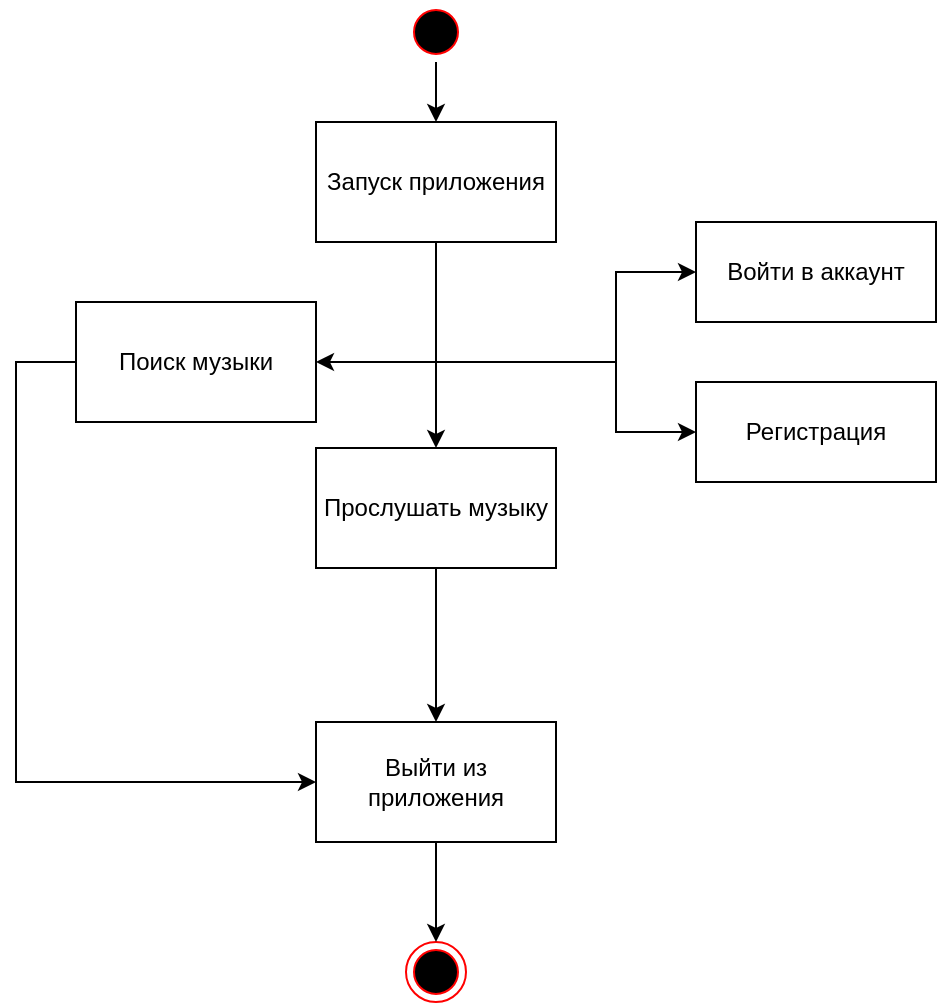 <mxfile version="20.8.16" type="device"><diagram name="Страница 1" id="K_nZ64Utd5DLflTbeKIy"><mxGraphModel dx="1020" dy="542" grid="1" gridSize="10" guides="1" tooltips="1" connect="1" arrows="1" fold="1" page="1" pageScale="1" pageWidth="827" pageHeight="1169" math="0" shadow="0"><root><mxCell id="0"/><mxCell id="1" parent="0"/><mxCell id="NYu8AcVOIsEXXXueLIA_-4" value="" style="edgeStyle=orthogonalEdgeStyle;rounded=0;orthogonalLoop=1;jettySize=auto;html=1;entryX=1;entryY=0.5;entryDx=0;entryDy=0;" parent="1" source="NYu8AcVOIsEXXXueLIA_-7" target="NYu8AcVOIsEXXXueLIA_-17" edge="1"><mxGeometry relative="1" as="geometry"><mxPoint x="290" y="160" as="targetPoint"/></mxGeometry></mxCell><mxCell id="NYu8AcVOIsEXXXueLIA_-5" style="edgeStyle=orthogonalEdgeStyle;rounded=0;orthogonalLoop=1;jettySize=auto;html=1;entryX=0.5;entryY=0;entryDx=0;entryDy=0;" parent="1" source="NYu8AcVOIsEXXXueLIA_-7" target="NYu8AcVOIsEXXXueLIA_-9" edge="1"><mxGeometry relative="1" as="geometry"/></mxCell><mxCell id="NYu8AcVOIsEXXXueLIA_-6" style="edgeStyle=orthogonalEdgeStyle;rounded=0;orthogonalLoop=1;jettySize=auto;html=1;entryX=0;entryY=0.5;entryDx=0;entryDy=0;" parent="1" source="NYu8AcVOIsEXXXueLIA_-7" target="NYu8AcVOIsEXXXueLIA_-10" edge="1"><mxGeometry relative="1" as="geometry"><Array as="points"><mxPoint x="290" y="180"/><mxPoint x="380" y="180"/><mxPoint x="380" y="135"/></Array></mxGeometry></mxCell><mxCell id="NYu8AcVOIsEXXXueLIA_-34" style="edgeStyle=orthogonalEdgeStyle;rounded=0;orthogonalLoop=1;jettySize=auto;html=1;entryX=0;entryY=0.5;entryDx=0;entryDy=0;" parent="1" source="NYu8AcVOIsEXXXueLIA_-7" edge="1"><mxGeometry relative="1" as="geometry"><mxPoint x="420" y="215" as="targetPoint"/><Array as="points"><mxPoint x="290" y="180"/><mxPoint x="380" y="180"/><mxPoint x="380" y="215"/></Array></mxGeometry></mxCell><mxCell id="NYu8AcVOIsEXXXueLIA_-7" value="Запуск приложения" style="rounded=0;whiteSpace=wrap;html=1;" parent="1" vertex="1"><mxGeometry x="230" y="60" width="120" height="60" as="geometry"/></mxCell><mxCell id="gNkD2l2tRffT2OGlJnD8-3" style="edgeStyle=orthogonalEdgeStyle;rounded=0;orthogonalLoop=1;jettySize=auto;html=1;entryX=0.5;entryY=0;entryDx=0;entryDy=0;" edge="1" parent="1" source="NYu8AcVOIsEXXXueLIA_-9" target="gNkD2l2tRffT2OGlJnD8-1"><mxGeometry relative="1" as="geometry"/></mxCell><mxCell id="NYu8AcVOIsEXXXueLIA_-9" value="Прослушать музыку" style="whiteSpace=wrap;html=1;fillColor=rgb(255, 255, 255);strokeColor=rgb(0, 0, 0);fontColor=rgb(0, 0, 0);rounded=0;" parent="1" vertex="1"><mxGeometry x="230" y="223" width="120" height="60" as="geometry"/></mxCell><mxCell id="NYu8AcVOIsEXXXueLIA_-10" value="Войти в аккаунт" style="html=1;whiteSpace=wrap;" parent="1" vertex="1"><mxGeometry x="420" y="110" width="120" height="50" as="geometry"/></mxCell><mxCell id="gNkD2l2tRffT2OGlJnD8-2" style="edgeStyle=orthogonalEdgeStyle;rounded=0;orthogonalLoop=1;jettySize=auto;html=1;entryX=0;entryY=0.5;entryDx=0;entryDy=0;" edge="1" parent="1" source="NYu8AcVOIsEXXXueLIA_-17" target="gNkD2l2tRffT2OGlJnD8-1"><mxGeometry relative="1" as="geometry"><Array as="points"><mxPoint x="80" y="180"/><mxPoint x="80" y="390"/></Array></mxGeometry></mxCell><mxCell id="NYu8AcVOIsEXXXueLIA_-17" value="Поиск музыки" style="whiteSpace=wrap;html=1;fillColor=rgb(255, 255, 255);strokeColor=rgb(0, 0, 0);fontColor=rgb(0, 0, 0);rounded=0;" parent="1" vertex="1"><mxGeometry x="110" y="150" width="120" height="60" as="geometry"/></mxCell><mxCell id="NYu8AcVOIsEXXXueLIA_-18" value="" style="ellipse;html=1;shape=endState;fillColor=#000000;strokeColor=#ff0000;" parent="1" vertex="1"><mxGeometry x="275" y="470" width="30" height="30" as="geometry"/></mxCell><mxCell id="NYu8AcVOIsEXXXueLIA_-22" value="Регистрация" style="whiteSpace=wrap;html=1;fillColor=rgb(255, 255, 255);strokeColor=rgb(0, 0, 0);fontColor=rgb(0, 0, 0);" parent="1" vertex="1"><mxGeometry x="420" y="190" width="120" height="50" as="geometry"/></mxCell><mxCell id="NYu8AcVOIsEXXXueLIA_-25" style="edgeStyle=orthogonalEdgeStyle;rounded=0;orthogonalLoop=1;jettySize=auto;html=1;entryX=0.5;entryY=0;entryDx=0;entryDy=0;" parent="1" source="NYu8AcVOIsEXXXueLIA_-26" target="NYu8AcVOIsEXXXueLIA_-7" edge="1"><mxGeometry relative="1" as="geometry"/></mxCell><mxCell id="NYu8AcVOIsEXXXueLIA_-26" value="" style="ellipse;html=1;shape=startState;fillColor=#000000;strokeColor=#ff0000;" parent="1" vertex="1"><mxGeometry x="275" width="30" height="30" as="geometry"/></mxCell><mxCell id="gNkD2l2tRffT2OGlJnD8-4" style="edgeStyle=orthogonalEdgeStyle;rounded=0;orthogonalLoop=1;jettySize=auto;html=1;entryX=0.5;entryY=0;entryDx=0;entryDy=0;" edge="1" parent="1" source="gNkD2l2tRffT2OGlJnD8-1" target="NYu8AcVOIsEXXXueLIA_-18"><mxGeometry relative="1" as="geometry"/></mxCell><mxCell id="gNkD2l2tRffT2OGlJnD8-1" value="Выйти из приложения" style="rounded=0;whiteSpace=wrap;html=1;" vertex="1" parent="1"><mxGeometry x="230" y="360" width="120" height="60" as="geometry"/></mxCell></root></mxGraphModel></diagram></mxfile>